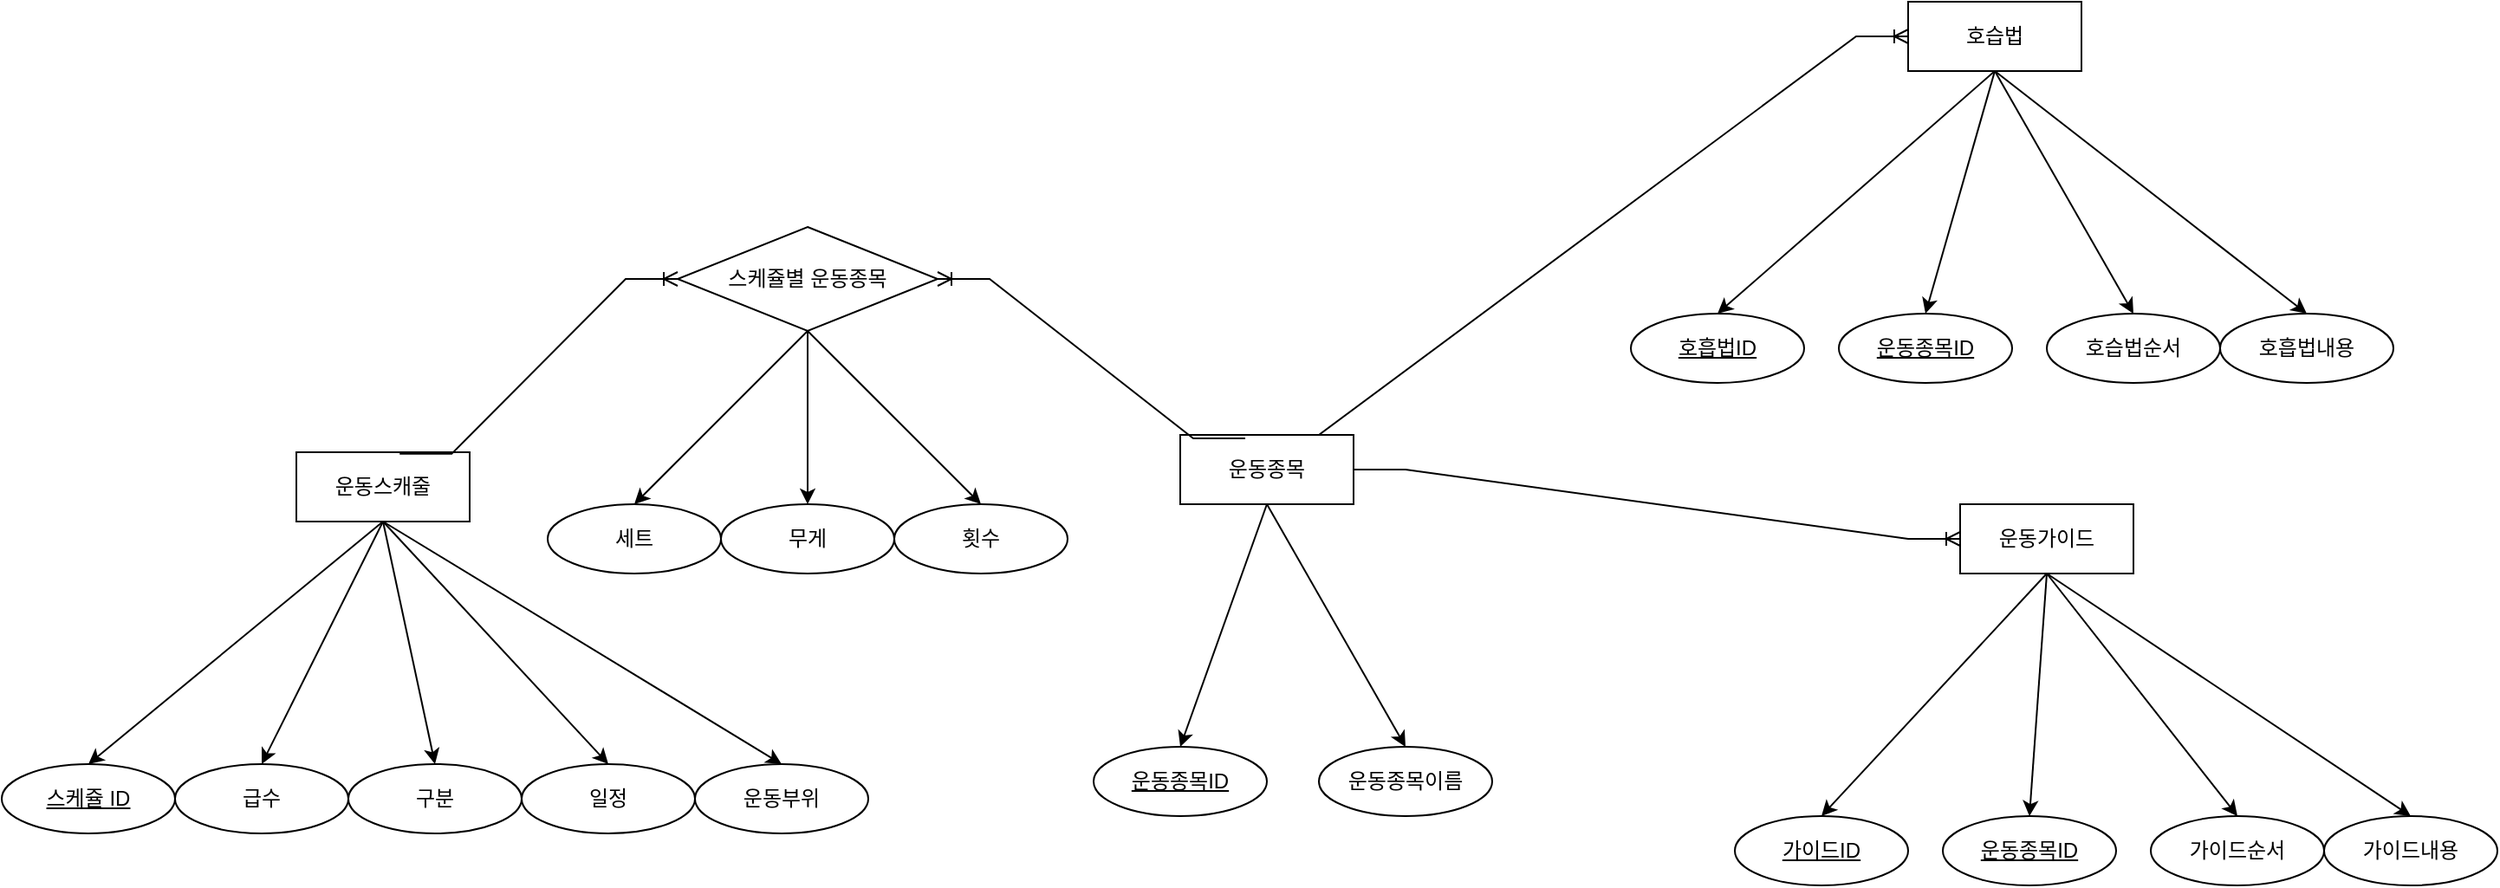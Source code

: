 <mxfile version="18.1.3" type="device"><diagram id="R2lEEEUBdFMjLlhIrx00" name="Page-1"><mxGraphModel dx="1410" dy="483" grid="1" gridSize="10" guides="1" tooltips="1" connect="1" arrows="1" fold="1" page="1" pageScale="1" pageWidth="4681" pageHeight="3300" math="0" shadow="0" extFonts="Permanent Marker^https://fonts.googleapis.com/css?family=Permanent+Marker"><root><mxCell id="0"/><mxCell id="1" parent="0"/><mxCell id="A4hvQ9_SBo7tkdJLWuRO-1" value="운동스캐줄" style="whiteSpace=wrap;html=1;align=center;" vertex="1" parent="1"><mxGeometry x="300" y="300" width="100" height="40" as="geometry"/></mxCell><mxCell id="A4hvQ9_SBo7tkdJLWuRO-2" value="스케쥴 ID" style="ellipse;whiteSpace=wrap;html=1;align=center;fontStyle=4;" vertex="1" parent="1"><mxGeometry x="130" y="480" width="100" height="40" as="geometry"/></mxCell><mxCell id="A4hvQ9_SBo7tkdJLWuRO-3" value="급수" style="ellipse;whiteSpace=wrap;html=1;align=center;" vertex="1" parent="1"><mxGeometry x="230" y="480" width="100" height="40" as="geometry"/></mxCell><mxCell id="A4hvQ9_SBo7tkdJLWuRO-4" value="구분" style="ellipse;whiteSpace=wrap;html=1;align=center;" vertex="1" parent="1"><mxGeometry x="330" y="480" width="100" height="40" as="geometry"/></mxCell><mxCell id="A4hvQ9_SBo7tkdJLWuRO-5" value="일정" style="ellipse;whiteSpace=wrap;html=1;align=center;" vertex="1" parent="1"><mxGeometry x="430" y="480" width="100" height="40" as="geometry"/></mxCell><mxCell id="A4hvQ9_SBo7tkdJLWuRO-6" value="운동부위" style="ellipse;whiteSpace=wrap;html=1;align=center;" vertex="1" parent="1"><mxGeometry x="530" y="480" width="100" height="40" as="geometry"/></mxCell><mxCell id="A4hvQ9_SBo7tkdJLWuRO-8" value="" style="endArrow=classic;html=1;rounded=0;exitX=0.5;exitY=1;exitDx=0;exitDy=0;entryX=0.5;entryY=0;entryDx=0;entryDy=0;" edge="1" parent="1" source="A4hvQ9_SBo7tkdJLWuRO-1" target="A4hvQ9_SBo7tkdJLWuRO-2"><mxGeometry width="50" height="50" relative="1" as="geometry"><mxPoint x="610" y="510" as="sourcePoint"/><mxPoint x="660" y="460" as="targetPoint"/></mxGeometry></mxCell><mxCell id="A4hvQ9_SBo7tkdJLWuRO-10" value="" style="endArrow=classic;html=1;rounded=0;exitX=0.5;exitY=1;exitDx=0;exitDy=0;entryX=0.5;entryY=0;entryDx=0;entryDy=0;" edge="1" parent="1" source="A4hvQ9_SBo7tkdJLWuRO-1" target="A4hvQ9_SBo7tkdJLWuRO-3"><mxGeometry width="50" height="50" relative="1" as="geometry"><mxPoint x="610" y="510" as="sourcePoint"/><mxPoint x="660" y="460" as="targetPoint"/></mxGeometry></mxCell><mxCell id="A4hvQ9_SBo7tkdJLWuRO-11" value="" style="endArrow=classic;html=1;rounded=0;exitX=0.5;exitY=1;exitDx=0;exitDy=0;entryX=0.5;entryY=0;entryDx=0;entryDy=0;" edge="1" parent="1" source="A4hvQ9_SBo7tkdJLWuRO-1" target="A4hvQ9_SBo7tkdJLWuRO-4"><mxGeometry width="50" height="50" relative="1" as="geometry"><mxPoint x="360" y="350" as="sourcePoint"/><mxPoint x="330" y="450" as="targetPoint"/></mxGeometry></mxCell><mxCell id="A4hvQ9_SBo7tkdJLWuRO-12" value="" style="endArrow=classic;html=1;rounded=0;entryX=0.5;entryY=0;entryDx=0;entryDy=0;" edge="1" parent="1" target="A4hvQ9_SBo7tkdJLWuRO-5"><mxGeometry width="50" height="50" relative="1" as="geometry"><mxPoint x="350" y="340" as="sourcePoint"/><mxPoint x="430" y="450" as="targetPoint"/></mxGeometry></mxCell><mxCell id="A4hvQ9_SBo7tkdJLWuRO-13" value="" style="endArrow=classic;html=1;rounded=0;exitX=0.5;exitY=1;exitDx=0;exitDy=0;entryX=0.5;entryY=0;entryDx=0;entryDy=0;" edge="1" parent="1" source="A4hvQ9_SBo7tkdJLWuRO-1" target="A4hvQ9_SBo7tkdJLWuRO-6"><mxGeometry width="50" height="50" relative="1" as="geometry"><mxPoint x="370" y="350" as="sourcePoint"/><mxPoint x="530" y="450" as="targetPoint"/></mxGeometry></mxCell><mxCell id="A4hvQ9_SBo7tkdJLWuRO-14" value="운동종목" style="whiteSpace=wrap;html=1;align=center;" vertex="1" parent="1"><mxGeometry x="810" y="290" width="100" height="40" as="geometry"/></mxCell><mxCell id="A4hvQ9_SBo7tkdJLWuRO-15" value="운동종목ID" style="ellipse;whiteSpace=wrap;html=1;align=center;fontStyle=4;" vertex="1" parent="1"><mxGeometry x="760" y="470" width="100" height="40" as="geometry"/></mxCell><mxCell id="A4hvQ9_SBo7tkdJLWuRO-16" value="운동종목이름" style="ellipse;whiteSpace=wrap;html=1;align=center;" vertex="1" parent="1"><mxGeometry x="890" y="470" width="100" height="40" as="geometry"/></mxCell><mxCell id="A4hvQ9_SBo7tkdJLWuRO-20" value="" style="endArrow=classic;html=1;rounded=0;exitX=0.5;exitY=1;exitDx=0;exitDy=0;entryX=0.5;entryY=0;entryDx=0;entryDy=0;" edge="1" source="A4hvQ9_SBo7tkdJLWuRO-14" target="A4hvQ9_SBo7tkdJLWuRO-15" parent="1"><mxGeometry width="50" height="50" relative="1" as="geometry"><mxPoint x="1120" y="500" as="sourcePoint"/><mxPoint x="1170" y="450" as="targetPoint"/></mxGeometry></mxCell><mxCell id="A4hvQ9_SBo7tkdJLWuRO-21" value="" style="endArrow=classic;html=1;rounded=0;exitX=0.5;exitY=1;exitDx=0;exitDy=0;entryX=0.5;entryY=0;entryDx=0;entryDy=0;" edge="1" source="A4hvQ9_SBo7tkdJLWuRO-14" target="A4hvQ9_SBo7tkdJLWuRO-16" parent="1"><mxGeometry width="50" height="50" relative="1" as="geometry"><mxPoint x="1120" y="500" as="sourcePoint"/><mxPoint x="1170" y="450" as="targetPoint"/></mxGeometry></mxCell><mxCell id="A4hvQ9_SBo7tkdJLWuRO-26" value="스케쥴별 운동종목" style="shape=rhombus;perimeter=rhombusPerimeter;whiteSpace=wrap;html=1;align=center;" vertex="1" parent="1"><mxGeometry x="520" y="170" width="150" height="60" as="geometry"/></mxCell><mxCell id="A4hvQ9_SBo7tkdJLWuRO-27" value="" style="edgeStyle=entityRelationEdgeStyle;fontSize=12;html=1;endArrow=ERoneToMany;rounded=0;exitX=0.596;exitY=0.023;exitDx=0;exitDy=0;exitPerimeter=0;" edge="1" parent="1" source="A4hvQ9_SBo7tkdJLWuRO-1" target="A4hvQ9_SBo7tkdJLWuRO-26"><mxGeometry width="100" height="100" relative="1" as="geometry"><mxPoint x="460" y="350" as="sourcePoint"/><mxPoint x="560" y="250" as="targetPoint"/></mxGeometry></mxCell><mxCell id="A4hvQ9_SBo7tkdJLWuRO-28" value="" style="edgeStyle=entityRelationEdgeStyle;fontSize=12;html=1;endArrow=ERoneToMany;rounded=0;exitX=1;exitY=0.5;exitDx=0;exitDy=0;entryX=0;entryY=0.5;entryDx=0;entryDy=0;" edge="1" parent="1" source="A4hvQ9_SBo7tkdJLWuRO-14" target="A4hvQ9_SBo7tkdJLWuRO-35"><mxGeometry width="100" height="100" relative="1" as="geometry"><mxPoint x="580" y="350" as="sourcePoint"/><mxPoint x="1250" y="310" as="targetPoint"/></mxGeometry></mxCell><mxCell id="A4hvQ9_SBo7tkdJLWuRO-29" value="세트" style="ellipse;whiteSpace=wrap;html=1;align=center;" vertex="1" parent="1"><mxGeometry x="445" y="330" width="100" height="40" as="geometry"/></mxCell><mxCell id="A4hvQ9_SBo7tkdJLWuRO-30" value="무게" style="ellipse;whiteSpace=wrap;html=1;align=center;" vertex="1" parent="1"><mxGeometry x="545" y="330" width="100" height="40" as="geometry"/></mxCell><mxCell id="A4hvQ9_SBo7tkdJLWuRO-31" value="횟수" style="ellipse;whiteSpace=wrap;html=1;align=center;" vertex="1" parent="1"><mxGeometry x="645" y="330" width="100" height="40" as="geometry"/></mxCell><mxCell id="A4hvQ9_SBo7tkdJLWuRO-32" value="" style="endArrow=classic;html=1;rounded=0;exitX=0.5;exitY=1;exitDx=0;exitDy=0;entryX=0.5;entryY=0;entryDx=0;entryDy=0;" edge="1" parent="1" source="A4hvQ9_SBo7tkdJLWuRO-26" target="A4hvQ9_SBo7tkdJLWuRO-29"><mxGeometry width="50" height="50" relative="1" as="geometry"><mxPoint x="360" y="350" as="sourcePoint"/><mxPoint x="590" y="490" as="targetPoint"/></mxGeometry></mxCell><mxCell id="A4hvQ9_SBo7tkdJLWuRO-33" value="" style="endArrow=classic;html=1;rounded=0;exitX=0.5;exitY=1;exitDx=0;exitDy=0;entryX=0.5;entryY=0;entryDx=0;entryDy=0;" edge="1" parent="1" source="A4hvQ9_SBo7tkdJLWuRO-26" target="A4hvQ9_SBo7tkdJLWuRO-30"><mxGeometry width="50" height="50" relative="1" as="geometry"><mxPoint x="605" y="240" as="sourcePoint"/><mxPoint x="510" y="280" as="targetPoint"/></mxGeometry></mxCell><mxCell id="A4hvQ9_SBo7tkdJLWuRO-34" value="" style="endArrow=classic;html=1;rounded=0;exitX=0.5;exitY=1;exitDx=0;exitDy=0;entryX=0.5;entryY=0;entryDx=0;entryDy=0;" edge="1" parent="1" source="A4hvQ9_SBo7tkdJLWuRO-26" target="A4hvQ9_SBo7tkdJLWuRO-31"><mxGeometry width="50" height="50" relative="1" as="geometry"><mxPoint x="605" y="240" as="sourcePoint"/><mxPoint x="610" y="280" as="targetPoint"/></mxGeometry></mxCell><mxCell id="A4hvQ9_SBo7tkdJLWuRO-35" value="운동가이드" style="whiteSpace=wrap;html=1;align=center;" vertex="1" parent="1"><mxGeometry x="1260" y="330" width="100" height="40" as="geometry"/></mxCell><mxCell id="A4hvQ9_SBo7tkdJLWuRO-36" value="가이드ID" style="ellipse;whiteSpace=wrap;html=1;align=center;fontStyle=4;" vertex="1" parent="1"><mxGeometry x="1130" y="510" width="100" height="40" as="geometry"/></mxCell><mxCell id="A4hvQ9_SBo7tkdJLWuRO-37" value="가이드순서" style="ellipse;whiteSpace=wrap;html=1;align=center;" vertex="1" parent="1"><mxGeometry x="1370" y="510" width="100" height="40" as="geometry"/></mxCell><mxCell id="A4hvQ9_SBo7tkdJLWuRO-38" value="가이드내용" style="ellipse;whiteSpace=wrap;html=1;align=center;" vertex="1" parent="1"><mxGeometry x="1470" y="510" width="100" height="40" as="geometry"/></mxCell><mxCell id="A4hvQ9_SBo7tkdJLWuRO-41" value="" style="endArrow=classic;html=1;rounded=0;exitX=0.5;exitY=1;exitDx=0;exitDy=0;entryX=0.5;entryY=0;entryDx=0;entryDy=0;" edge="1" source="A4hvQ9_SBo7tkdJLWuRO-35" target="A4hvQ9_SBo7tkdJLWuRO-36" parent="1"><mxGeometry width="50" height="50" relative="1" as="geometry"><mxPoint x="1570" y="540" as="sourcePoint"/><mxPoint x="1620" y="490" as="targetPoint"/></mxGeometry></mxCell><mxCell id="A4hvQ9_SBo7tkdJLWuRO-42" value="" style="endArrow=classic;html=1;rounded=0;exitX=0.5;exitY=1;exitDx=0;exitDy=0;entryX=0.5;entryY=0;entryDx=0;entryDy=0;" edge="1" source="A4hvQ9_SBo7tkdJLWuRO-35" target="A4hvQ9_SBo7tkdJLWuRO-37" parent="1"><mxGeometry width="50" height="50" relative="1" as="geometry"><mxPoint x="1570" y="540" as="sourcePoint"/><mxPoint x="1620" y="490" as="targetPoint"/></mxGeometry></mxCell><mxCell id="A4hvQ9_SBo7tkdJLWuRO-43" value="" style="endArrow=classic;html=1;rounded=0;exitX=0.5;exitY=1;exitDx=0;exitDy=0;entryX=0.5;entryY=0;entryDx=0;entryDy=0;" edge="1" source="A4hvQ9_SBo7tkdJLWuRO-35" target="A4hvQ9_SBo7tkdJLWuRO-38" parent="1"><mxGeometry width="50" height="50" relative="1" as="geometry"><mxPoint x="1320" y="380" as="sourcePoint"/><mxPoint x="1290" y="480" as="targetPoint"/></mxGeometry></mxCell><mxCell id="A4hvQ9_SBo7tkdJLWuRO-49" value="운동종목ID" style="ellipse;whiteSpace=wrap;html=1;align=center;fontStyle=4;" vertex="1" parent="1"><mxGeometry x="1250" y="510" width="100" height="40" as="geometry"/></mxCell><mxCell id="A4hvQ9_SBo7tkdJLWuRO-50" value="" style="endArrow=classic;html=1;rounded=0;entryX=0.5;entryY=0;entryDx=0;entryDy=0;" edge="1" parent="1" target="A4hvQ9_SBo7tkdJLWuRO-49"><mxGeometry width="50" height="50" relative="1" as="geometry"><mxPoint x="1310" y="370" as="sourcePoint"/><mxPoint x="1190" y="490" as="targetPoint"/></mxGeometry></mxCell><mxCell id="A4hvQ9_SBo7tkdJLWuRO-51" value="호습법" style="whiteSpace=wrap;html=1;align=center;" vertex="1" parent="1"><mxGeometry x="1230" y="40" width="100" height="40" as="geometry"/></mxCell><mxCell id="A4hvQ9_SBo7tkdJLWuRO-52" value="호흡법ID" style="ellipse;whiteSpace=wrap;html=1;align=center;fontStyle=4;" vertex="1" parent="1"><mxGeometry x="1070" y="220" width="100" height="40" as="geometry"/></mxCell><mxCell id="A4hvQ9_SBo7tkdJLWuRO-53" value="호습법순서" style="ellipse;whiteSpace=wrap;html=1;align=center;" vertex="1" parent="1"><mxGeometry x="1310" y="220" width="100" height="40" as="geometry"/></mxCell><mxCell id="A4hvQ9_SBo7tkdJLWuRO-54" value="호흡법내용" style="ellipse;whiteSpace=wrap;html=1;align=center;" vertex="1" parent="1"><mxGeometry x="1410" y="220" width="100" height="40" as="geometry"/></mxCell><mxCell id="A4hvQ9_SBo7tkdJLWuRO-55" value="" style="endArrow=classic;html=1;rounded=0;exitX=0.5;exitY=1;exitDx=0;exitDy=0;entryX=0.5;entryY=0;entryDx=0;entryDy=0;" edge="1" source="A4hvQ9_SBo7tkdJLWuRO-51" target="A4hvQ9_SBo7tkdJLWuRO-52" parent="1"><mxGeometry width="50" height="50" relative="1" as="geometry"><mxPoint x="1540" y="250" as="sourcePoint"/><mxPoint x="1590" y="200" as="targetPoint"/></mxGeometry></mxCell><mxCell id="A4hvQ9_SBo7tkdJLWuRO-56" value="" style="endArrow=classic;html=1;rounded=0;exitX=0.5;exitY=1;exitDx=0;exitDy=0;entryX=0.5;entryY=0;entryDx=0;entryDy=0;" edge="1" source="A4hvQ9_SBo7tkdJLWuRO-51" target="A4hvQ9_SBo7tkdJLWuRO-53" parent="1"><mxGeometry width="50" height="50" relative="1" as="geometry"><mxPoint x="1540" y="250" as="sourcePoint"/><mxPoint x="1590" y="200" as="targetPoint"/></mxGeometry></mxCell><mxCell id="A4hvQ9_SBo7tkdJLWuRO-57" value="" style="endArrow=classic;html=1;rounded=0;exitX=0.5;exitY=1;exitDx=0;exitDy=0;entryX=0.5;entryY=0;entryDx=0;entryDy=0;" edge="1" source="A4hvQ9_SBo7tkdJLWuRO-51" target="A4hvQ9_SBo7tkdJLWuRO-54" parent="1"><mxGeometry width="50" height="50" relative="1" as="geometry"><mxPoint x="1290" y="90" as="sourcePoint"/><mxPoint x="1260" y="190" as="targetPoint"/></mxGeometry></mxCell><mxCell id="A4hvQ9_SBo7tkdJLWuRO-58" value="운동종목ID" style="ellipse;whiteSpace=wrap;html=1;align=center;fontStyle=4;" vertex="1" parent="1"><mxGeometry x="1190" y="220" width="100" height="40" as="geometry"/></mxCell><mxCell id="A4hvQ9_SBo7tkdJLWuRO-60" value="" style="endArrow=classic;html=1;rounded=0;entryX=0.5;entryY=0;entryDx=0;entryDy=0;" edge="1" parent="1" target="A4hvQ9_SBo7tkdJLWuRO-58"><mxGeometry width="50" height="50" relative="1" as="geometry"><mxPoint x="1280" y="80" as="sourcePoint"/><mxPoint x="1400" y="230" as="targetPoint"/></mxGeometry></mxCell><mxCell id="A4hvQ9_SBo7tkdJLWuRO-61" value="" style="edgeStyle=entityRelationEdgeStyle;fontSize=12;html=1;endArrow=ERoneToMany;rounded=0;exitX=0.5;exitY=0;exitDx=0;exitDy=0;entryX=0;entryY=0.5;entryDx=0;entryDy=0;" edge="1" parent="1" source="A4hvQ9_SBo7tkdJLWuRO-14" target="A4hvQ9_SBo7tkdJLWuRO-51"><mxGeometry width="100" height="100" relative="1" as="geometry"><mxPoint x="920" y="320" as="sourcePoint"/><mxPoint x="1170" y="320" as="targetPoint"/></mxGeometry></mxCell><mxCell id="A4hvQ9_SBo7tkdJLWuRO-62" value="" style="edgeStyle=entityRelationEdgeStyle;fontSize=12;html=1;endArrow=ERoneToMany;rounded=0;exitX=0.375;exitY=0.05;exitDx=0;exitDy=0;entryX=1;entryY=0.5;entryDx=0;entryDy=0;exitPerimeter=0;" edge="1" parent="1" source="A4hvQ9_SBo7tkdJLWuRO-14" target="A4hvQ9_SBo7tkdJLWuRO-26"><mxGeometry width="100" height="100" relative="1" as="geometry"><mxPoint x="920" y="320" as="sourcePoint"/><mxPoint x="1170" y="320" as="targetPoint"/></mxGeometry></mxCell></root></mxGraphModel></diagram></mxfile>